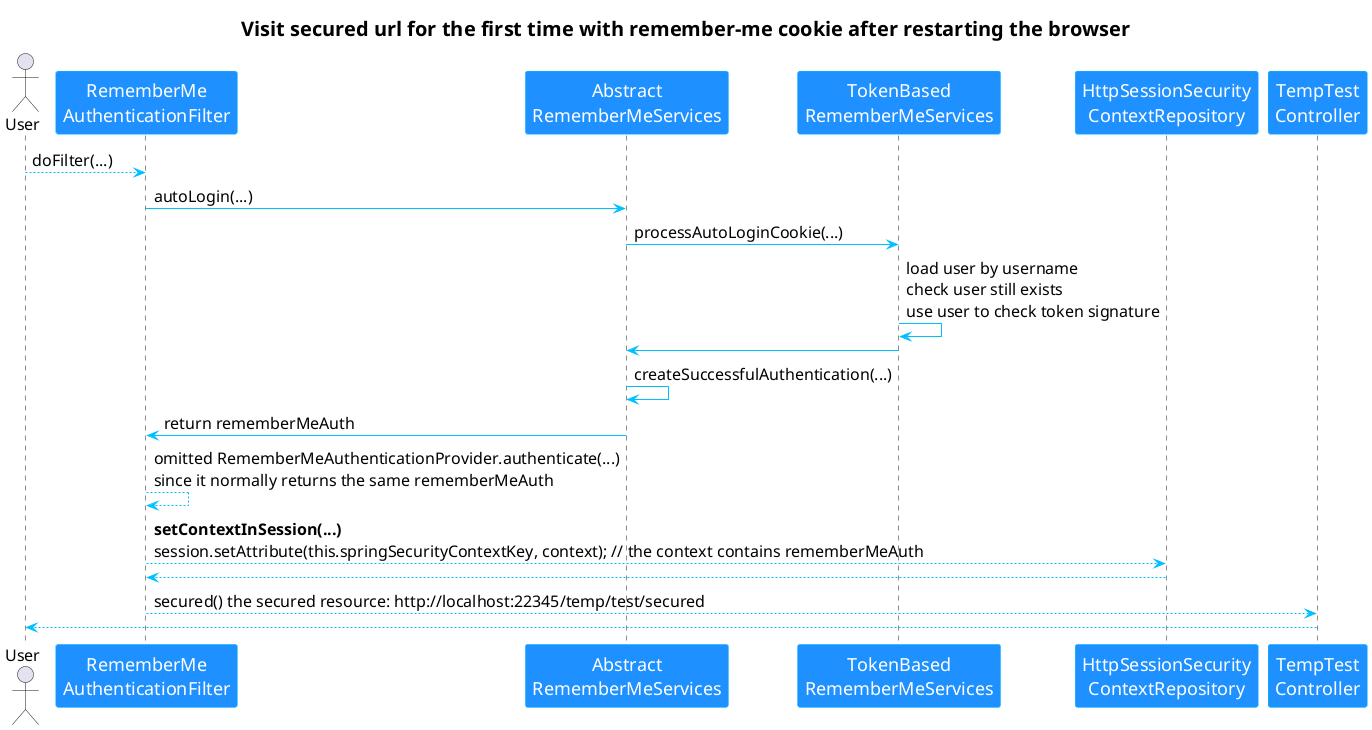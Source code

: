 @startuml
' The following is the global default style (do not use Fira Code font, otherwise the Chinese will not be displayed)
skinparam DefaultFontName Microsoft YaHei
skinparam DefaultFontSize 16
skinparam ArrowColor DeepSkyBlue
' The following is the style of the actor (class)
skinparam TitleFontSize 20
skinparam ParticipantFontColor White
skinparam ParticipantBorderColor DeepSkyBlue
skinparam ParticipantBackgroundColor DodgerBlue
skinparam ParticipantFontSize 18
' Here is the flowchart code
title Visit secured url for the first time with remember-me cookie after restarting the browser
actor User
User --> "RememberMe\nAuthenticationFilter": doFilter(...)
"RememberMe\nAuthenticationFilter" -> "Abstract\nRememberMeServices": autoLogin(...)
"Abstract\nRememberMeServices" -> "TokenBased\nRememberMeServices": processAutoLoginCookie(...)
"TokenBased\nRememberMeServices" -> "TokenBased\nRememberMeServices": load user by username\ncheck user still exists \nuse user to check token signature
"Abstract\nRememberMeServices" <- "TokenBased\nRememberMeServices":
"Abstract\nRememberMeServices" -> "Abstract\nRememberMeServices": createSuccessfulAuthentication(...)
"RememberMe\nAuthenticationFilter" <- "Abstract\nRememberMeServices": return rememberMeAuth
"RememberMe\nAuthenticationFilter" --> "RememberMe\nAuthenticationFilter": omitted RememberMeAuthenticationProvider.authenticate(...)\nsince it normally returns the same rememberMeAuth
"RememberMe\nAuthenticationFilter" --> "HttpSessionSecurity\nContextRepository":**setContextInSession(...)** \nsession.setAttribute(this.springSecurityContextKey, context); // the context contains rememberMeAuth
"RememberMe\nAuthenticationFilter" <-- "HttpSessionSecurity\nContextRepository"
"RememberMe\nAuthenticationFilter" --> "TempTest\nController":secured() the secured resource: http://localhost:22345/temp/test/secured

User <-- "TempTest\nController"
@enduml
